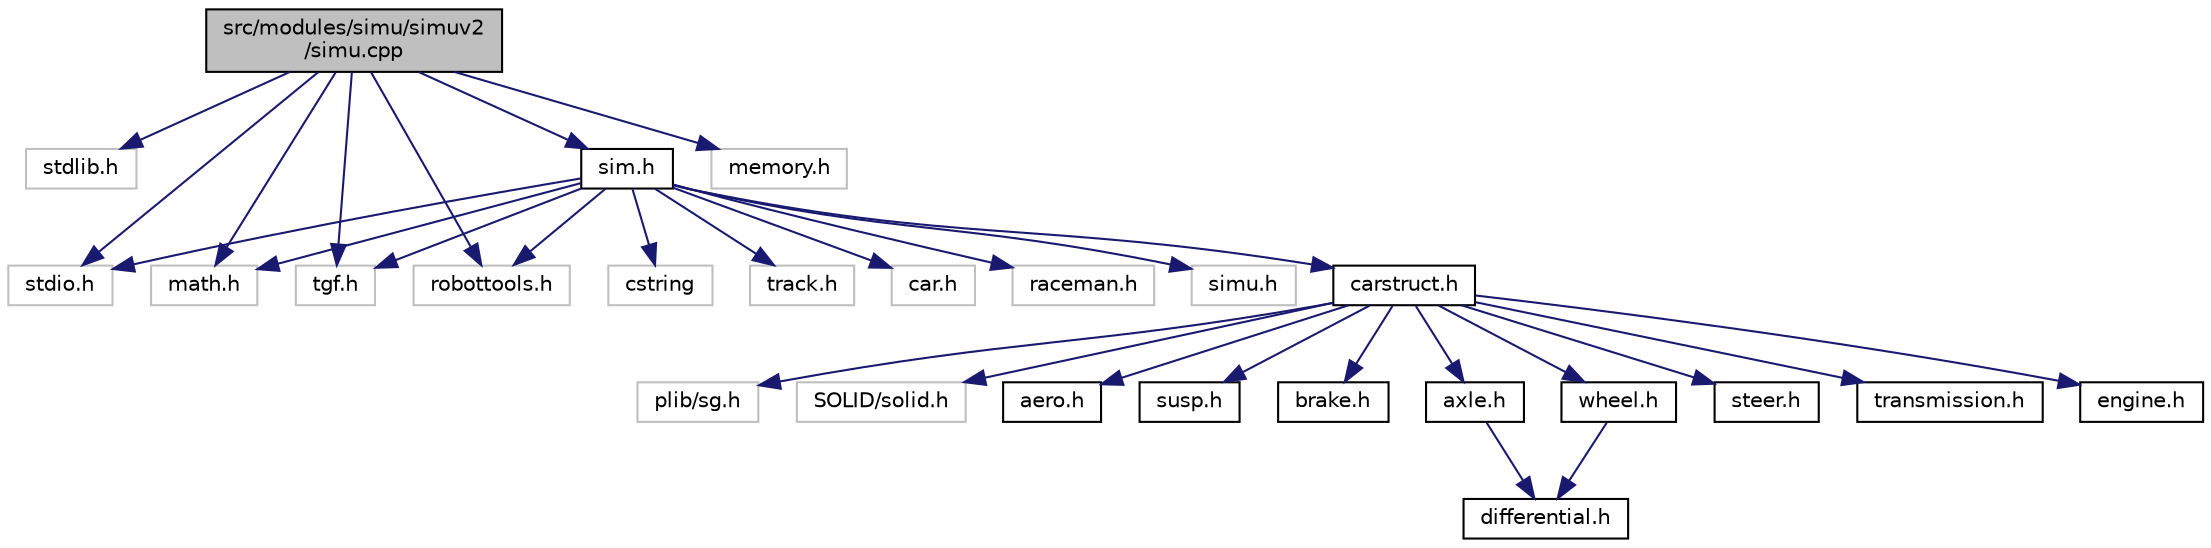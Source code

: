 digraph "src/modules/simu/simuv2/simu.cpp"
{
  edge [fontname="Helvetica",fontsize="10",labelfontname="Helvetica",labelfontsize="10"];
  node [fontname="Helvetica",fontsize="10",shape=record];
  Node1 [label="src/modules/simu/simuv2\l/simu.cpp",height=0.2,width=0.4,color="black", fillcolor="grey75", style="filled", fontcolor="black"];
  Node1 -> Node2 [color="midnightblue",fontsize="10",style="solid",fontname="Helvetica"];
  Node2 [label="stdlib.h",height=0.2,width=0.4,color="grey75", fillcolor="white", style="filled"];
  Node1 -> Node3 [color="midnightblue",fontsize="10",style="solid",fontname="Helvetica"];
  Node3 [label="stdio.h",height=0.2,width=0.4,color="grey75", fillcolor="white", style="filled"];
  Node1 -> Node4 [color="midnightblue",fontsize="10",style="solid",fontname="Helvetica"];
  Node4 [label="memory.h",height=0.2,width=0.4,color="grey75", fillcolor="white", style="filled"];
  Node1 -> Node5 [color="midnightblue",fontsize="10",style="solid",fontname="Helvetica"];
  Node5 [label="math.h",height=0.2,width=0.4,color="grey75", fillcolor="white", style="filled"];
  Node1 -> Node6 [color="midnightblue",fontsize="10",style="solid",fontname="Helvetica"];
  Node6 [label="tgf.h",height=0.2,width=0.4,color="grey75", fillcolor="white", style="filled"];
  Node1 -> Node7 [color="midnightblue",fontsize="10",style="solid",fontname="Helvetica"];
  Node7 [label="robottools.h",height=0.2,width=0.4,color="grey75", fillcolor="white", style="filled"];
  Node1 -> Node8 [color="midnightblue",fontsize="10",style="solid",fontname="Helvetica"];
  Node8 [label="sim.h",height=0.2,width=0.4,color="black", fillcolor="white", style="filled",URL="$sim_8h.html"];
  Node8 -> Node5 [color="midnightblue",fontsize="10",style="solid",fontname="Helvetica"];
  Node8 -> Node3 [color="midnightblue",fontsize="10",style="solid",fontname="Helvetica"];
  Node8 -> Node9 [color="midnightblue",fontsize="10",style="solid",fontname="Helvetica"];
  Node9 [label="cstring",height=0.2,width=0.4,color="grey75", fillcolor="white", style="filled"];
  Node8 -> Node6 [color="midnightblue",fontsize="10",style="solid",fontname="Helvetica"];
  Node8 -> Node10 [color="midnightblue",fontsize="10",style="solid",fontname="Helvetica"];
  Node10 [label="track.h",height=0.2,width=0.4,color="grey75", fillcolor="white", style="filled"];
  Node8 -> Node11 [color="midnightblue",fontsize="10",style="solid",fontname="Helvetica"];
  Node11 [label="car.h",height=0.2,width=0.4,color="grey75", fillcolor="white", style="filled"];
  Node8 -> Node12 [color="midnightblue",fontsize="10",style="solid",fontname="Helvetica"];
  Node12 [label="raceman.h",height=0.2,width=0.4,color="grey75", fillcolor="white", style="filled"];
  Node8 -> Node13 [color="midnightblue",fontsize="10",style="solid",fontname="Helvetica"];
  Node13 [label="simu.h",height=0.2,width=0.4,color="grey75", fillcolor="white", style="filled"];
  Node8 -> Node14 [color="midnightblue",fontsize="10",style="solid",fontname="Helvetica"];
  Node14 [label="carstruct.h",height=0.2,width=0.4,color="black", fillcolor="white", style="filled",URL="$carstruct_8h.html"];
  Node14 -> Node15 [color="midnightblue",fontsize="10",style="solid",fontname="Helvetica"];
  Node15 [label="plib/sg.h",height=0.2,width=0.4,color="grey75", fillcolor="white", style="filled"];
  Node14 -> Node16 [color="midnightblue",fontsize="10",style="solid",fontname="Helvetica"];
  Node16 [label="SOLID/solid.h",height=0.2,width=0.4,color="grey75", fillcolor="white", style="filled"];
  Node14 -> Node17 [color="midnightblue",fontsize="10",style="solid",fontname="Helvetica"];
  Node17 [label="aero.h",height=0.2,width=0.4,color="black", fillcolor="white", style="filled",URL="$aero_8h.html"];
  Node14 -> Node18 [color="midnightblue",fontsize="10",style="solid",fontname="Helvetica"];
  Node18 [label="susp.h",height=0.2,width=0.4,color="black", fillcolor="white", style="filled",URL="$susp_8h.html"];
  Node14 -> Node19 [color="midnightblue",fontsize="10",style="solid",fontname="Helvetica"];
  Node19 [label="brake.h",height=0.2,width=0.4,color="black", fillcolor="white", style="filled",URL="$brake_8h.html"];
  Node14 -> Node20 [color="midnightblue",fontsize="10",style="solid",fontname="Helvetica"];
  Node20 [label="axle.h",height=0.2,width=0.4,color="black", fillcolor="white", style="filled",URL="$axle_8h.html"];
  Node20 -> Node21 [color="midnightblue",fontsize="10",style="solid",fontname="Helvetica"];
  Node21 [label="differential.h",height=0.2,width=0.4,color="black", fillcolor="white", style="filled",URL="$differential_8h.html"];
  Node14 -> Node22 [color="midnightblue",fontsize="10",style="solid",fontname="Helvetica"];
  Node22 [label="steer.h",height=0.2,width=0.4,color="black", fillcolor="white", style="filled",URL="$steer_8h.html"];
  Node14 -> Node23 [color="midnightblue",fontsize="10",style="solid",fontname="Helvetica"];
  Node23 [label="wheel.h",height=0.2,width=0.4,color="black", fillcolor="white", style="filled",URL="$wheel_8h.html"];
  Node23 -> Node21 [color="midnightblue",fontsize="10",style="solid",fontname="Helvetica"];
  Node14 -> Node24 [color="midnightblue",fontsize="10",style="solid",fontname="Helvetica"];
  Node24 [label="transmission.h",height=0.2,width=0.4,color="black", fillcolor="white", style="filled",URL="$transmission_8h.html"];
  Node14 -> Node25 [color="midnightblue",fontsize="10",style="solid",fontname="Helvetica"];
  Node25 [label="engine.h",height=0.2,width=0.4,color="black", fillcolor="white", style="filled",URL="$engine_8h.html"];
  Node8 -> Node7 [color="midnightblue",fontsize="10",style="solid",fontname="Helvetica"];
}
